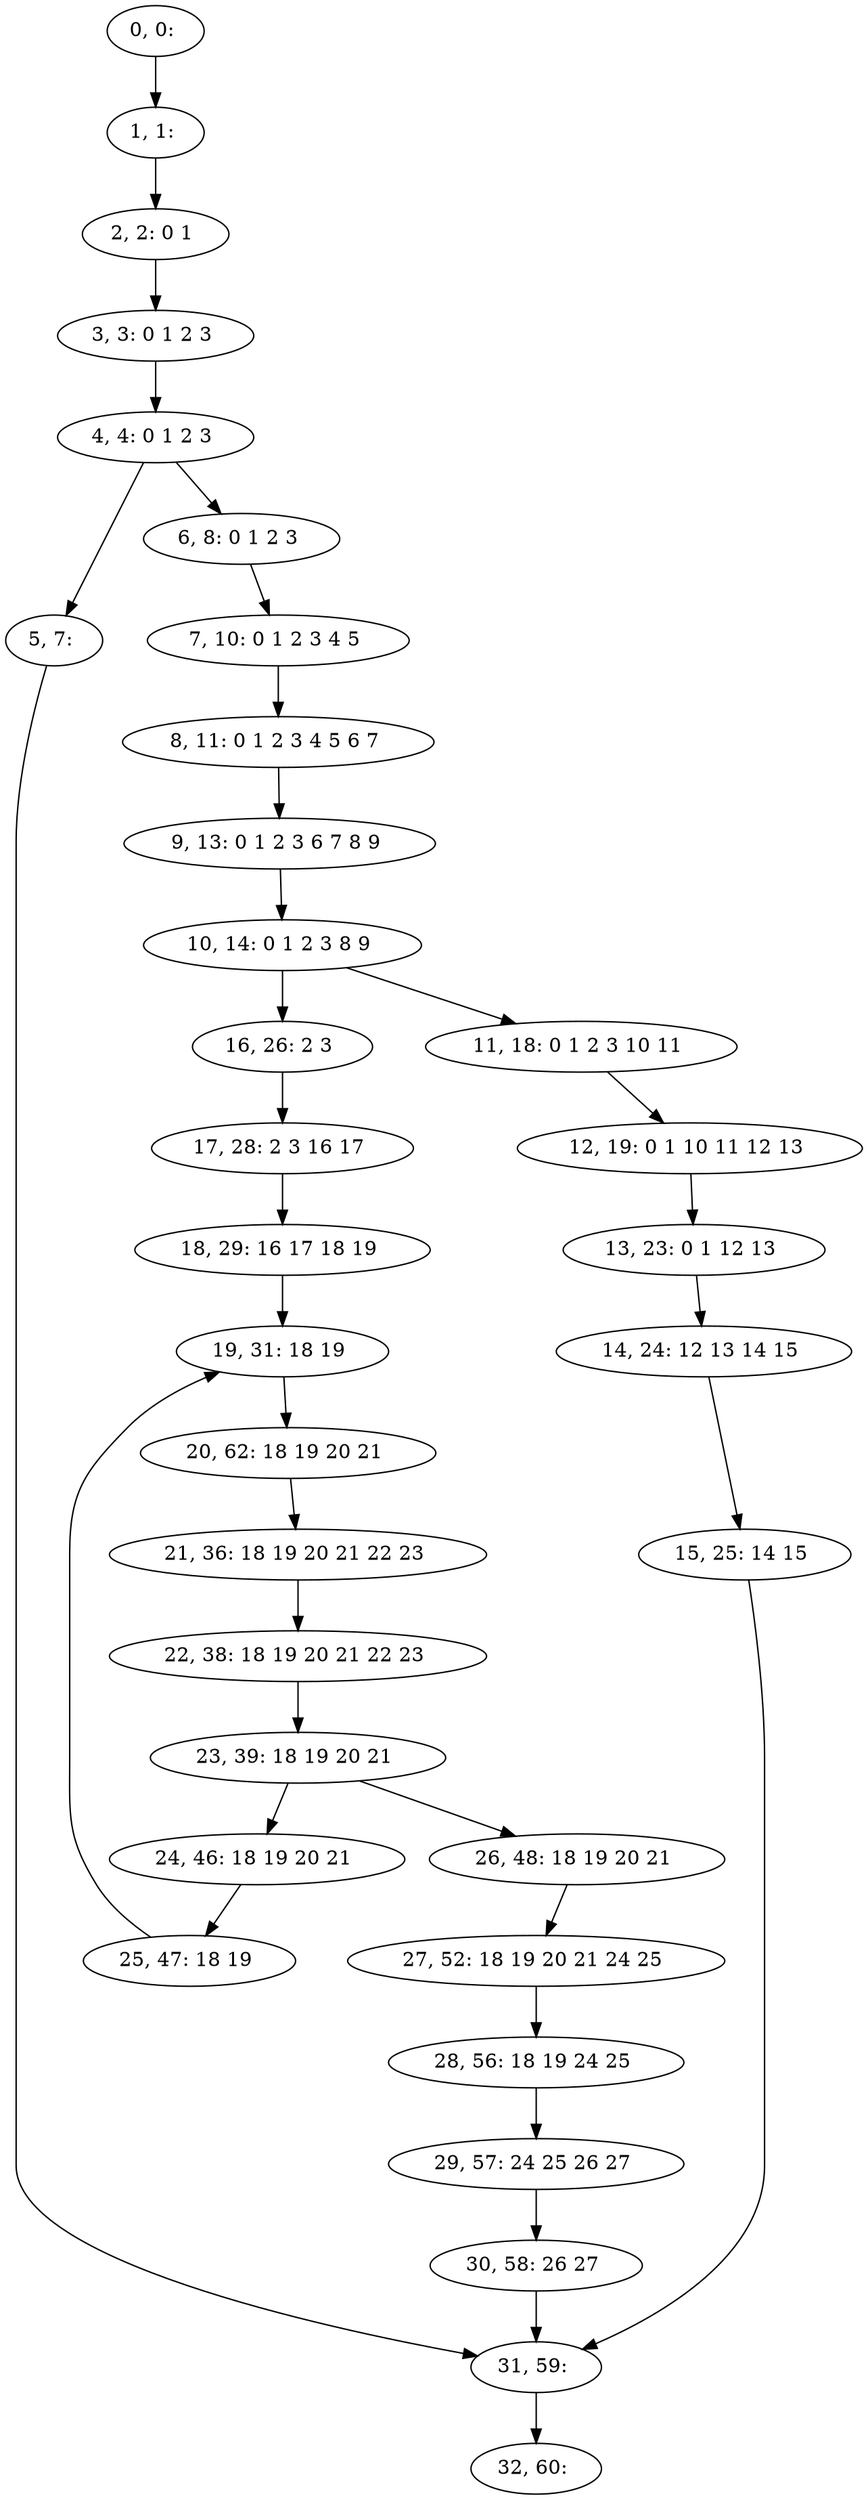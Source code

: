 digraph G {
0[label="0, 0: "];
1[label="1, 1: "];
2[label="2, 2: 0 1 "];
3[label="3, 3: 0 1 2 3 "];
4[label="4, 4: 0 1 2 3 "];
5[label="5, 7: "];
6[label="6, 8: 0 1 2 3 "];
7[label="7, 10: 0 1 2 3 4 5 "];
8[label="8, 11: 0 1 2 3 4 5 6 7 "];
9[label="9, 13: 0 1 2 3 6 7 8 9 "];
10[label="10, 14: 0 1 2 3 8 9 "];
11[label="11, 18: 0 1 2 3 10 11 "];
12[label="12, 19: 0 1 10 11 12 13 "];
13[label="13, 23: 0 1 12 13 "];
14[label="14, 24: 12 13 14 15 "];
15[label="15, 25: 14 15 "];
16[label="16, 26: 2 3 "];
17[label="17, 28: 2 3 16 17 "];
18[label="18, 29: 16 17 18 19 "];
19[label="19, 31: 18 19 "];
20[label="20, 62: 18 19 20 21 "];
21[label="21, 36: 18 19 20 21 22 23 "];
22[label="22, 38: 18 19 20 21 22 23 "];
23[label="23, 39: 18 19 20 21 "];
24[label="24, 46: 18 19 20 21 "];
25[label="25, 47: 18 19 "];
26[label="26, 48: 18 19 20 21 "];
27[label="27, 52: 18 19 20 21 24 25 "];
28[label="28, 56: 18 19 24 25 "];
29[label="29, 57: 24 25 26 27 "];
30[label="30, 58: 26 27 "];
31[label="31, 59: "];
32[label="32, 60: "];
0->1 ;
1->2 ;
2->3 ;
3->4 ;
4->5 ;
4->6 ;
5->31 ;
6->7 ;
7->8 ;
8->9 ;
9->10 ;
10->11 ;
10->16 ;
11->12 ;
12->13 ;
13->14 ;
14->15 ;
15->31 ;
16->17 ;
17->18 ;
18->19 ;
19->20 ;
20->21 ;
21->22 ;
22->23 ;
23->24 ;
23->26 ;
24->25 ;
25->19 ;
26->27 ;
27->28 ;
28->29 ;
29->30 ;
30->31 ;
31->32 ;
}
